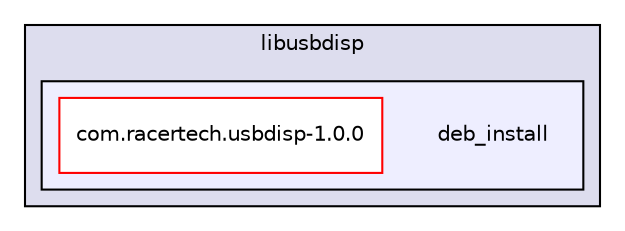 digraph "/home/odin/Desktop/program/learn/usbdisp_linux/libusbdisp/deb_install" {
  compound=true
  node [ fontsize="10", fontname="Helvetica"];
  edge [ labelfontsize="10", labelfontname="Helvetica"];
  subgraph clusterdir_4159d2fa8205dd791550e6f261184d1d {
    graph [ bgcolor="#ddddee", pencolor="black", label="libusbdisp" fontname="Helvetica", fontsize="10", URL="dir_4159d2fa8205dd791550e6f261184d1d.html"]
  subgraph clusterdir_6881a464b95ad4897fc535b6214d7148 {
    graph [ bgcolor="#eeeeff", pencolor="black", label="" URL="dir_6881a464b95ad4897fc535b6214d7148.html"];
    dir_6881a464b95ad4897fc535b6214d7148 [shape=plaintext label="deb_install"];
  dir_84dfbc1ed328336dd41d5e08e7924e0e [shape=box label="com.racertech.usbdisp-1.0.0" fillcolor="white" style="filled" color="red" URL="dir_84dfbc1ed328336dd41d5e08e7924e0e.html"];
  }
  }
}
